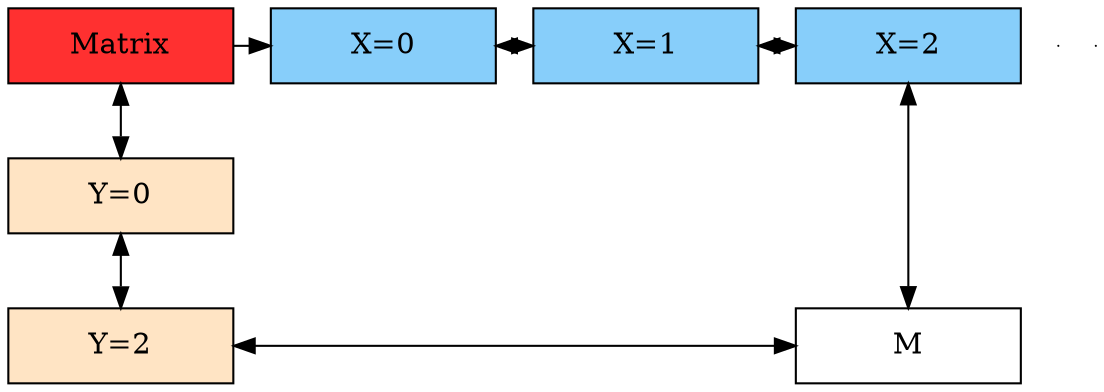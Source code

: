 digraph Sparce_Matrix { 
 node [shape=box]
	Mt[ label = "Matrix", width = 1.5, style = filled, fillcolor = firebrick1, group = 1 ];
	e0[ shape = point, width = 0 ];
e1[shape = point, width = 0];
Nodox2 [label = "X=0" width = 1.5 style = filled, fillcolor = lightskyblue, group =2];
Nodox5 [label = "X=1" width = 1.5 style = filled, fillcolor = lightskyblue, group =5];
Nodox7 [label = "X=2"width = 1.5 style = filled, fillcolor = lightskyblue, group =7];
Nodoy8->Nodoy9[constraint=false, dir=both];
Nodoy3 [label = "Y=0" width = 1.5 style = filled, fillcolor = bisque1, group = 1  ];
Nodoy8 [label = "Y=2"width = 1.5 style = filled, fillcolor = bisque1, group = 1  ];
Nodox7->Nodoy9[dir=both]
Mt->Nodox2;
Nodox2->Nodox5[dir=both];
Nodox5->Nodox7[dir=both];
Mt->Nodoy3[dir=both];
Nodoy3->Nodoy8[dir=both];
 { rank = same; Mt; Nodox2; Nodox5; Nodox7}
Nodoy3[label = "Y=0" width = 1.5, group = 1];
Nodoy8[label = "Y=2" width = 1.5, group = 1];
Nodoy9[label = "M" width = 1.5, group = 7];
{rank= same; Nodoy3}
 {rank=same;Nodoy8;Nodoy9}
}